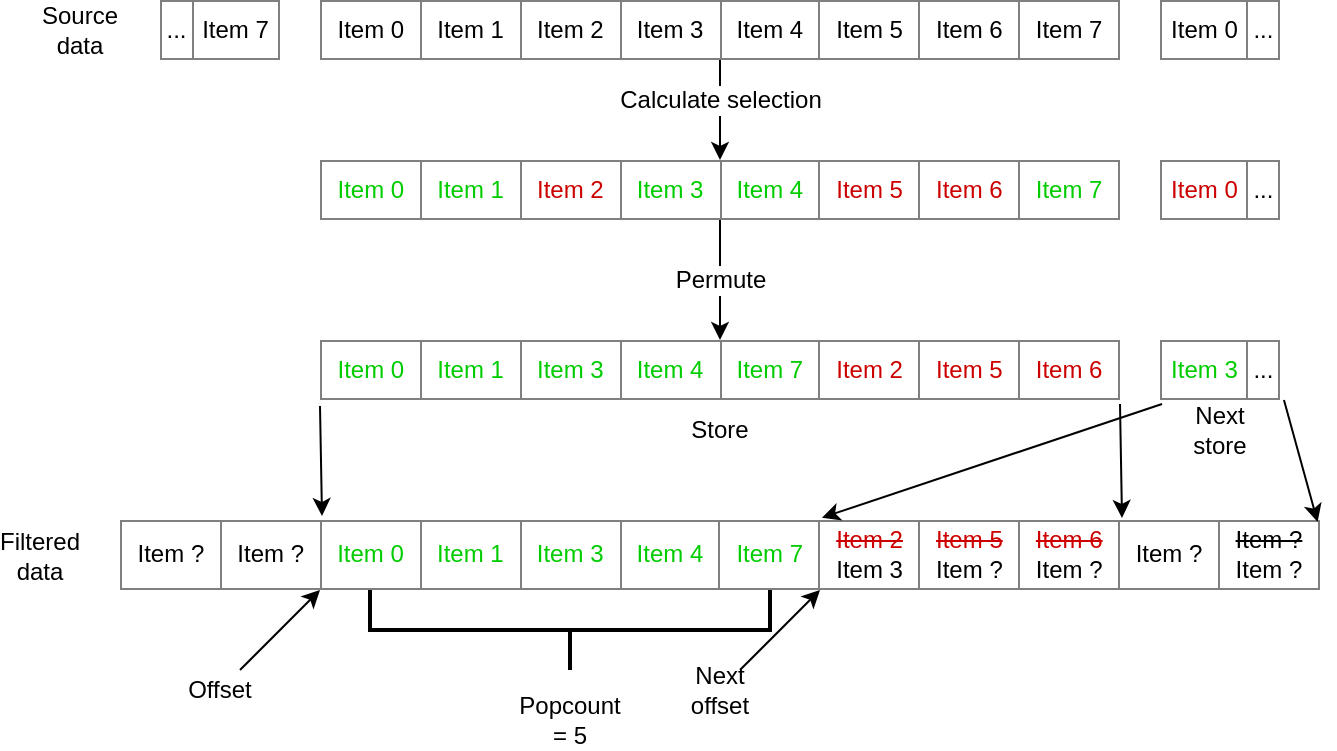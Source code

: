 <mxfile version="11.0.6" type="github"><diagram id="jP5r05yfmEUjs3Io1MUF" name="Page-1"><mxGraphModel dx="1422" dy="806" grid="1" gridSize="10" guides="1" tooltips="1" connect="1" arrows="1" fold="1" page="1" pageScale="1" pageWidth="850" pageHeight="1100" math="0" shadow="0"><root><mxCell id="0"/><mxCell id="1" parent="0"/><mxCell id="2b45lQT06wifkEyqF_Yk-1" value="&lt;table style=&quot;width: 100% ; height: 100% ; border-collapse: collapse&quot; width=&quot;100%&quot; border=&quot;1&quot;&gt;&lt;tbody&gt;&lt;tr&gt;&lt;td&gt;Item 0&lt;br&gt;&lt;/td&gt;&lt;td&gt;Item 1&lt;br&gt;&lt;/td&gt;&lt;td&gt;Item 2&lt;br&gt;&lt;/td&gt;&lt;td&gt;Item 3&lt;br&gt;&lt;/td&gt;&lt;td&gt;Item 4&lt;br&gt;&lt;/td&gt;&lt;td&gt;Item 5&lt;br&gt;&lt;/td&gt;&lt;td&gt;Item 6&lt;br&gt;&lt;/td&gt;&lt;td&gt;Item 7&lt;br&gt;&lt;/td&gt;&lt;/tr&gt;&lt;/tbody&gt;&lt;/table&gt;" style="text;html=1;strokeColor=none;fillColor=none;overflow=fill;align=center;verticalAlign=middle;" vertex="1" parent="1"><mxGeometry x="160" y="120" width="400" height="30" as="geometry"/></mxCell><mxCell id="2b45lQT06wifkEyqF_Yk-2" value="&lt;table style=&quot;width: 100% ; height: 100% ; border-collapse: collapse&quot; width=&quot;100%&quot; border=&quot;1&quot;&gt;&lt;tbody&gt;&lt;tr&gt;&lt;td&gt;&lt;span style=&quot;background-color: transparent&quot;&gt;&lt;font color=&quot;#00CC00&quot;&gt;Item 0&lt;/font&gt;&lt;br&gt;&lt;/span&gt;&lt;/td&gt;&lt;td&gt;&lt;span style=&quot;background-color: transparent&quot;&gt;&lt;font color=&quot;#00CC00&quot;&gt;Item 1&lt;/font&gt;&lt;br&gt;&lt;/span&gt;&lt;/td&gt;&lt;td&gt;&lt;span style=&quot;background-color: transparent&quot;&gt;&lt;font color=&quot;#CC0000&quot;&gt;Item 2&lt;/font&gt;&lt;br&gt;&lt;/span&gt;&lt;/td&gt;&lt;td&gt;&lt;span style=&quot;background-color: transparent&quot;&gt;&lt;font color=&quot;#00CC00&quot;&gt;Item 3&lt;/font&gt;&lt;br&gt;&lt;/span&gt;&lt;/td&gt;&lt;td&gt;&lt;span style=&quot;background-color: transparent&quot;&gt;&lt;font color=&quot;#00CC00&quot;&gt;Item 4&lt;/font&gt;&lt;br&gt;&lt;/span&gt;&lt;/td&gt;&lt;td&gt;&lt;span style=&quot;background-color: transparent&quot;&gt;&lt;font color=&quot;#CC0000&quot;&gt;Item 5&lt;/font&gt;&lt;br&gt;&lt;/span&gt;&lt;/td&gt;&lt;td&gt;&lt;span style=&quot;background-color: transparent&quot;&gt;&lt;font color=&quot;#CC0000&quot;&gt;Item 6&lt;/font&gt;&lt;br&gt;&lt;/span&gt;&lt;/td&gt;&lt;td&gt;&lt;span style=&quot;background-color: transparent&quot;&gt;&lt;font color=&quot;#00CC00&quot;&gt;Item 7&lt;/font&gt;&lt;br&gt;&lt;/span&gt;&lt;/td&gt;&lt;/tr&gt;&lt;/tbody&gt;&lt;/table&gt;" style="text;html=1;strokeColor=none;fillColor=none;overflow=fill;align=center;verticalAlign=middle;" vertex="1" parent="1"><mxGeometry x="160" y="200" width="400" height="30" as="geometry"/></mxCell><mxCell id="2b45lQT06wifkEyqF_Yk-3" value="&lt;table style=&quot;width: 100% ; height: 100% ; border-collapse: collapse&quot; width=&quot;100%&quot; border=&quot;1&quot;&gt;&lt;tbody&gt;&lt;tr&gt;&lt;td align=&quot;center&quot;&gt;Item 0&lt;br&gt;&lt;/td&gt;&lt;td align=&quot;center&quot;&gt;...&lt;/td&gt;&lt;/tr&gt;&lt;/tbody&gt;&lt;/table&gt;" style="text;html=1;strokeColor=none;fillColor=none;overflow=fill;align=center;" vertex="1" parent="1"><mxGeometry x="580" y="120" width="60" height="30" as="geometry"/></mxCell><mxCell id="2b45lQT06wifkEyqF_Yk-4" value="&lt;table style=&quot;width: 100% ; height: 100% ; border-collapse: collapse&quot; width=&quot;100%&quot; border=&quot;1&quot;&gt;&lt;tbody&gt;&lt;tr&gt;&lt;td align=&quot;center&quot;&gt;...&lt;br&gt;&lt;/td&gt;&lt;td align=&quot;center&quot;&gt;Item 7&lt;br&gt;&lt;/td&gt;&lt;/tr&gt;&lt;/tbody&gt;&lt;/table&gt;" style="text;html=1;strokeColor=none;fillColor=none;overflow=fill;align=center;" vertex="1" parent="1"><mxGeometry x="80" y="120" width="60" height="30" as="geometry"/></mxCell><mxCell id="2b45lQT06wifkEyqF_Yk-5" value="" style="endArrow=classic;html=1;" edge="1" parent="1" source="2b45lQT06wifkEyqF_Yk-1" target="2b45lQT06wifkEyqF_Yk-2"><mxGeometry width="50" height="50" relative="1" as="geometry"><mxPoint x="160" y="380" as="sourcePoint"/><mxPoint x="210" y="330" as="targetPoint"/></mxGeometry></mxCell><mxCell id="2b45lQT06wifkEyqF_Yk-6" value="Calculate selection" style="text;html=1;resizable=0;points=[];align=center;verticalAlign=middle;labelBackgroundColor=#ffffff;" vertex="1" connectable="0" parent="2b45lQT06wifkEyqF_Yk-5"><mxGeometry x="-0.4" y="1" relative="1" as="geometry"><mxPoint x="-1" y="5" as="offset"/></mxGeometry></mxCell><mxCell id="2b45lQT06wifkEyqF_Yk-7" value="" style="endArrow=classic;html=1;" edge="1" parent="1" source="2b45lQT06wifkEyqF_Yk-2" target="2b45lQT06wifkEyqF_Yk-8"><mxGeometry width="50" height="50" relative="1" as="geometry"><mxPoint x="380" y="350" as="sourcePoint"/><mxPoint x="365" y="280" as="targetPoint"/></mxGeometry></mxCell><mxCell id="2b45lQT06wifkEyqF_Yk-9" value="Permute" style="text;html=1;resizable=0;points=[];align=center;verticalAlign=middle;labelBackgroundColor=#ffffff;" vertex="1" connectable="0" parent="2b45lQT06wifkEyqF_Yk-7"><mxGeometry x="-0.367" y="1" relative="1" as="geometry"><mxPoint x="-1" y="11" as="offset"/></mxGeometry></mxCell><mxCell id="2b45lQT06wifkEyqF_Yk-8" value="&lt;table style=&quot;width: 100% ; height: 100% ; border-collapse: collapse&quot; width=&quot;100%&quot; border=&quot;1&quot;&gt;&lt;tbody&gt;&lt;tr&gt;&lt;td&gt;&lt;span style=&quot;background-color: transparent&quot;&gt;&lt;font color=&quot;#00CC00&quot;&gt;Item 0&lt;/font&gt;&lt;br&gt;&lt;/span&gt;&lt;/td&gt;&lt;td&gt;&lt;span style=&quot;background-color: transparent&quot;&gt;&lt;font color=&quot;#00CC00&quot;&gt;Item 1&lt;/font&gt;&lt;br&gt;&lt;/span&gt;&lt;/td&gt;&lt;td&gt;&lt;span style=&quot;background-color: transparent&quot;&gt;&lt;font color=&quot;#00CC00&quot;&gt;&lt;span style=&quot;background-color: transparent&quot;&gt;&lt;/span&gt;Item 3&lt;/font&gt;&lt;/span&gt;&lt;span style=&quot;background-color: transparent&quot;&gt;&lt;/span&gt;&lt;/td&gt;&lt;td&gt;&lt;span style=&quot;background-color: transparent&quot;&gt;&lt;font color=&quot;#00CC00&quot;&gt;Item 4&lt;/font&gt;&lt;br&gt;&lt;/span&gt;&lt;/td&gt;&lt;td&gt;&lt;span style=&quot;background-color: transparent&quot;&gt;&lt;font color=&quot;#00CC00&quot;&gt;Item 7&lt;/font&gt;&lt;br&gt;&lt;/span&gt;&lt;/td&gt;&lt;td&gt;&lt;span style=&quot;background-color: transparent&quot;&gt;&lt;font color=&quot;#CC0000&quot;&gt;Item 2&lt;/font&gt;&lt;br&gt;&lt;/span&gt;&lt;/td&gt;&lt;td&gt;&lt;span style=&quot;background-color: transparent&quot;&gt;&lt;font color=&quot;#CC0000&quot;&gt;Item 5&lt;/font&gt;&lt;br&gt;&lt;/span&gt;&lt;/td&gt;&lt;td&gt;&lt;span style=&quot;background-color: transparent&quot;&gt;&lt;font color=&quot;#00CC00&quot;&gt;&lt;span style=&quot;background-color: transparent&quot;&gt;&lt;font color=&quot;#CC0000&quot;&gt;Item 6&lt;/font&gt;&lt;/span&gt;&lt;/font&gt;&lt;br&gt;&lt;/span&gt;&lt;/td&gt;&lt;/tr&gt;&lt;/tbody&gt;&lt;/table&gt;" style="text;html=1;strokeColor=none;fillColor=none;overflow=fill;align=center;verticalAlign=middle;" vertex="1" parent="1"><mxGeometry x="160" y="290" width="400" height="30" as="geometry"/></mxCell><mxCell id="2b45lQT06wifkEyqF_Yk-10" value="&lt;table style=&quot;width: 100% ; height: 100% ; border-collapse: collapse&quot; width=&quot;100%&quot; border=&quot;1&quot;&gt;&lt;tbody&gt;&lt;tr&gt;&lt;td&gt;&lt;span style=&quot;background-color: transparent&quot;&gt;Item ?&lt;br&gt;&lt;/span&gt;&lt;/td&gt;&lt;td&gt;&lt;span style=&quot;background-color: transparent&quot;&gt;Item ?&lt;br&gt;&lt;/span&gt;&lt;/td&gt;&lt;td&gt;&lt;span style=&quot;background-color: transparent&quot;&gt;&lt;/span&gt;&lt;span style=&quot;background-color: transparent&quot;&gt;&lt;font color=&quot;#00CC00&quot;&gt;Item 0&lt;/font&gt;&lt;/span&gt;&lt;/td&gt;&lt;td&gt;&lt;span style=&quot;background-color: transparent&quot;&gt;&lt;span style=&quot;background-color: transparent&quot;&gt;&lt;font color=&quot;#00CC00&quot;&gt;Item 1&lt;/font&gt;&lt;/span&gt;&lt;/span&gt;&lt;/td&gt;&lt;td&gt;&lt;span style=&quot;background-color: transparent&quot;&gt;&lt;span style=&quot;background-color: transparent&quot;&gt;&lt;font color=&quot;#00CC00&quot;&gt;Item 3&lt;/font&gt;&lt;/span&gt;&lt;span style=&quot;background-color: transparent&quot;&gt;&lt;/span&gt;&lt;/span&gt;&lt;/td&gt;&lt;td&gt;&lt;span style=&quot;background-color: transparent&quot;&gt;&lt;span style=&quot;background-color: transparent&quot;&gt;&lt;font color=&quot;#00CC00&quot;&gt;Item 4&lt;/font&gt;&lt;/span&gt;&lt;/span&gt;&lt;/td&gt;&lt;td&gt;&lt;span style=&quot;background-color: transparent&quot;&gt;&lt;span style=&quot;background-color: transparent&quot;&gt;&lt;font color=&quot;#00CC00&quot;&gt;Item 7&lt;/font&gt;&lt;/span&gt;&lt;/span&gt;&lt;/td&gt;&lt;td&gt;&lt;span style=&quot;background-color: transparent&quot;&gt;&lt;font color=&quot;#CC0000&quot;&gt;&lt;strike&gt;Item 2&lt;/strike&gt;&lt;/font&gt;&lt;br&gt;Item 3&lt;br&gt;&lt;/span&gt;&lt;/td&gt;&lt;td&gt;&lt;font color=&quot;#CC0000&quot;&gt;&lt;strike&gt;Item 5&lt;/strike&gt;&lt;font color=&quot;#000000&quot;&gt;&lt;br&gt;Item ?&lt;/font&gt;&lt;strike&gt;&lt;br&gt;&lt;/strike&gt;&lt;/font&gt;&lt;/td&gt;&lt;td&gt;&lt;font color=&quot;#CC0000&quot;&gt;&lt;strike&gt;Item 6&lt;br&gt;&lt;/strike&gt;&lt;font color=&quot;#000000&quot;&gt;Item ?&lt;/font&gt;&lt;strike&gt;&lt;br&gt;&lt;/strike&gt;&lt;/font&gt;&lt;/td&gt;&lt;td&gt;Item ?&lt;br&gt;&lt;/td&gt;&lt;td&gt;&lt;strike&gt;Item ?&lt;/strike&gt;&lt;br&gt;Item ?&lt;br&gt;&lt;/td&gt;&lt;/tr&gt;&lt;/tbody&gt;&lt;/table&gt;" style="text;html=1;strokeColor=none;fillColor=none;overflow=fill;align=center;verticalAlign=middle;" vertex="1" parent="1"><mxGeometry x="60" y="380" width="600" height="35" as="geometry"/></mxCell><mxCell id="2b45lQT06wifkEyqF_Yk-11" value="&lt;table style=&quot;width: 100% ; height: 100% ; border-collapse: collapse&quot; width=&quot;100%&quot; border=&quot;1&quot;&gt;&lt;tbody&gt;&lt;tr&gt;&lt;td align=&quot;center&quot;&gt;&lt;font color=&quot;#00CC00&quot;&gt;Item 3&lt;/font&gt;&lt;br&gt;&lt;/td&gt;&lt;td align=&quot;center&quot;&gt;...&lt;/td&gt;&lt;/tr&gt;&lt;/tbody&gt;&lt;/table&gt;" style="text;html=1;strokeColor=none;fillColor=none;overflow=fill;align=center;" vertex="1" parent="1"><mxGeometry x="580" y="290" width="60" height="30" as="geometry"/></mxCell><mxCell id="2b45lQT06wifkEyqF_Yk-12" value="&lt;table style=&quot;width: 100% ; height: 100% ; border-collapse: collapse&quot; width=&quot;100%&quot; border=&quot;1&quot;&gt;&lt;tbody&gt;&lt;tr&gt;&lt;td align=&quot;center&quot;&gt;&lt;font color=&quot;#CC0000&quot;&gt;Item 0&lt;/font&gt;&lt;br&gt;&lt;/td&gt;&lt;td align=&quot;center&quot;&gt;...&lt;/td&gt;&lt;/tr&gt;&lt;/tbody&gt;&lt;/table&gt;" style="text;html=1;strokeColor=none;fillColor=none;overflow=fill;align=center;" vertex="1" parent="1"><mxGeometry x="580" y="200" width="60" height="30" as="geometry"/></mxCell><mxCell id="2b45lQT06wifkEyqF_Yk-14" value="" style="endArrow=classic;html=1;exitX=0;exitY=1.1;exitDx=0;exitDy=0;exitPerimeter=0;" edge="1" parent="1" source="2b45lQT06wifkEyqF_Yk-8"><mxGeometry width="50" height="50" relative="1" as="geometry"><mxPoint x="50" y="340" as="sourcePoint"/><mxPoint x="161" y="378" as="targetPoint"/></mxGeometry></mxCell><mxCell id="2b45lQT06wifkEyqF_Yk-15" value="" style="endArrow=classic;html=1;exitX=1;exitY=1.067;exitDx=0;exitDy=0;exitPerimeter=0;entryX=0.835;entryY=-0.029;entryDx=0;entryDy=0;entryPerimeter=0;" edge="1" parent="1" source="2b45lQT06wifkEyqF_Yk-8" target="2b45lQT06wifkEyqF_Yk-10"><mxGeometry width="50" height="50" relative="1" as="geometry"><mxPoint x="450" y="550" as="sourcePoint"/><mxPoint x="500" y="500" as="targetPoint"/></mxGeometry></mxCell><mxCell id="2b45lQT06wifkEyqF_Yk-16" value="" style="endArrow=classic;html=1;exitX=0.017;exitY=1.067;exitDx=0;exitDy=0;exitPerimeter=0;entryX=0.585;entryY=-0.033;entryDx=0;entryDy=0;entryPerimeter=0;" edge="1" parent="1" source="2b45lQT06wifkEyqF_Yk-11" target="2b45lQT06wifkEyqF_Yk-10"><mxGeometry width="50" height="50" relative="1" as="geometry"><mxPoint x="510" y="550" as="sourcePoint"/><mxPoint x="560" y="500" as="targetPoint"/></mxGeometry></mxCell><mxCell id="2b45lQT06wifkEyqF_Yk-17" value="" style="endArrow=classic;html=1;exitX=1.033;exitY=1;exitDx=0;exitDy=0;exitPerimeter=0;entryX=0.998;entryY=0.029;entryDx=0;entryDy=0;entryPerimeter=0;" edge="1" parent="1" source="2b45lQT06wifkEyqF_Yk-11" target="2b45lQT06wifkEyqF_Yk-10"><mxGeometry width="50" height="50" relative="1" as="geometry"><mxPoint x="650" y="520" as="sourcePoint"/><mxPoint x="760" y="320" as="targetPoint"/></mxGeometry></mxCell><mxCell id="2b45lQT06wifkEyqF_Yk-18" value="Store" style="text;html=1;strokeColor=none;fillColor=none;align=center;verticalAlign=middle;whiteSpace=wrap;rounded=0;" vertex="1" parent="1"><mxGeometry x="340" y="325" width="40" height="20" as="geometry"/></mxCell><mxCell id="2b45lQT06wifkEyqF_Yk-19" value="Next store" style="text;html=1;strokeColor=none;fillColor=none;align=center;verticalAlign=middle;whiteSpace=wrap;rounded=0;" vertex="1" parent="1"><mxGeometry x="590" y="325" width="40" height="20" as="geometry"/></mxCell><mxCell id="2b45lQT06wifkEyqF_Yk-20" value="" style="endArrow=classic;html=1;" edge="1" parent="1" source="2b45lQT06wifkEyqF_Yk-21"><mxGeometry width="50" height="50" relative="1" as="geometry"><mxPoint x="110" y="465" as="sourcePoint"/><mxPoint x="160" y="415" as="targetPoint"/></mxGeometry></mxCell><mxCell id="2b45lQT06wifkEyqF_Yk-21" value="Offset" style="text;html=1;strokeColor=none;fillColor=none;align=center;verticalAlign=middle;whiteSpace=wrap;rounded=0;" vertex="1" parent="1"><mxGeometry x="90" y="455" width="40" height="20" as="geometry"/></mxCell><mxCell id="2b45lQT06wifkEyqF_Yk-22" value="" style="endArrow=classic;html=1;" edge="1" parent="1" source="2b45lQT06wifkEyqF_Yk-23"><mxGeometry width="50" height="50" relative="1" as="geometry"><mxPoint x="360" y="465" as="sourcePoint"/><mxPoint x="410" y="415" as="targetPoint"/></mxGeometry></mxCell><mxCell id="2b45lQT06wifkEyqF_Yk-23" value="Next offset" style="text;html=1;strokeColor=none;fillColor=none;align=center;verticalAlign=middle;whiteSpace=wrap;rounded=0;" vertex="1" parent="1"><mxGeometry x="340" y="455" width="40" height="20" as="geometry"/></mxCell><mxCell id="2b45lQT06wifkEyqF_Yk-24" value="" style="strokeWidth=2;html=1;shape=mxgraph.flowchart.annotation_2;align=left;pointerEvents=1;fillColor=none;rotation=-90;" vertex="1" parent="1"><mxGeometry x="265" y="335" width="40" height="200" as="geometry"/></mxCell><mxCell id="2b45lQT06wifkEyqF_Yk-25" value="Popcount = 5" style="text;html=1;strokeColor=none;fillColor=none;align=center;verticalAlign=middle;whiteSpace=wrap;rounded=0;" vertex="1" parent="1"><mxGeometry x="265" y="470" width="40" height="20" as="geometry"/></mxCell><mxCell id="2b45lQT06wifkEyqF_Yk-27" value="Source data" style="text;html=1;strokeColor=none;fillColor=none;align=center;verticalAlign=middle;whiteSpace=wrap;rounded=0;" vertex="1" parent="1"><mxGeometry x="20" y="125" width="40" height="20" as="geometry"/></mxCell><mxCell id="2b45lQT06wifkEyqF_Yk-28" value="Filtered data" style="text;html=1;strokeColor=none;fillColor=none;align=center;verticalAlign=middle;whiteSpace=wrap;rounded=0;" vertex="1" parent="1"><mxGeometry y="387.5" width="40" height="20" as="geometry"/></mxCell></root></mxGraphModel></diagram></mxfile>